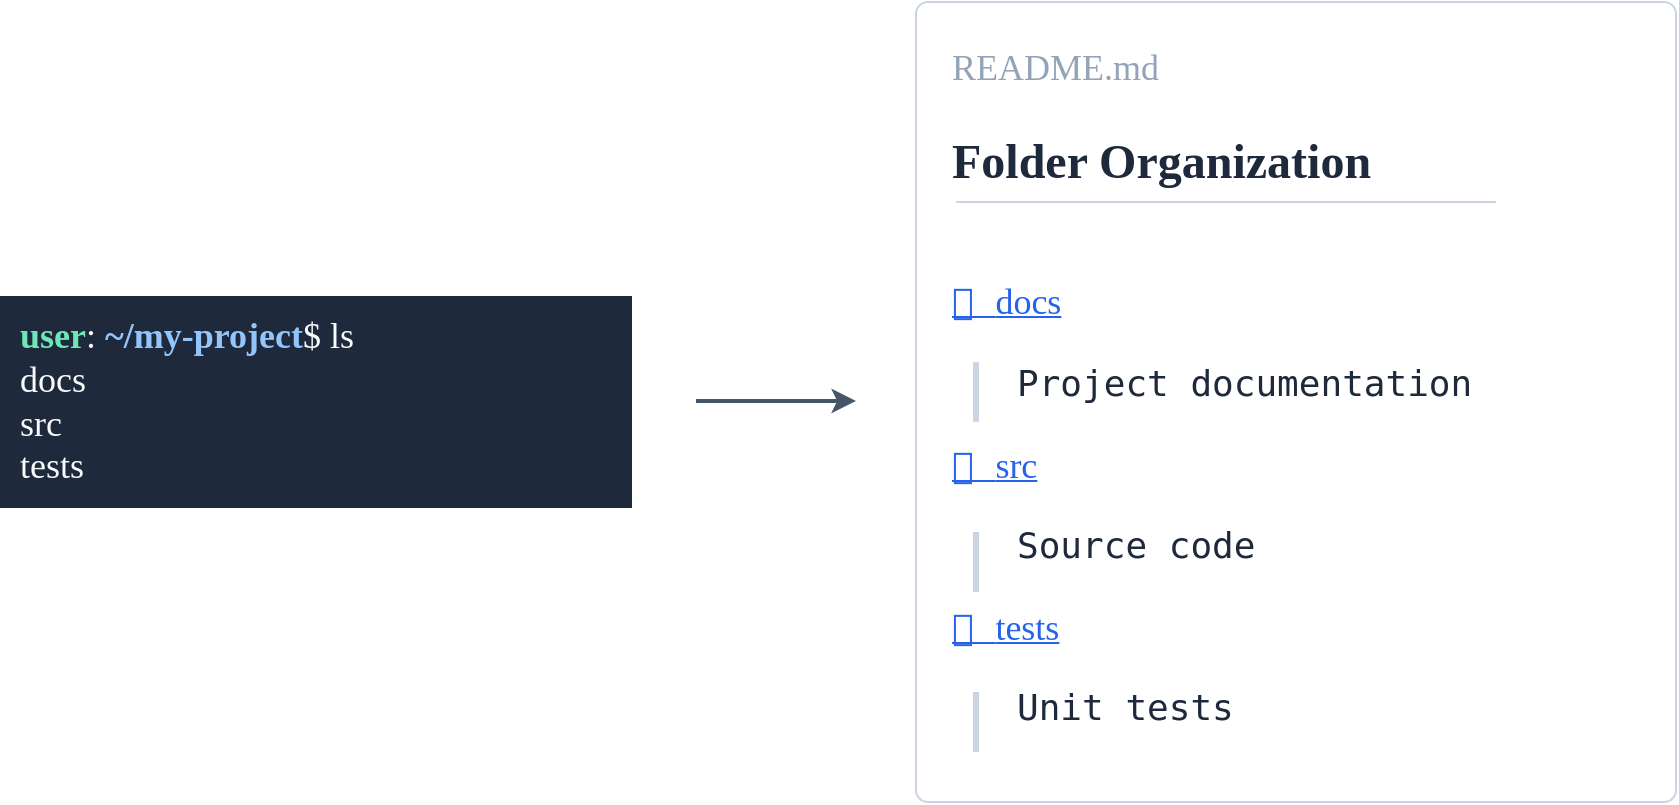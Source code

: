 <mxfile version="24.7.7">
  <diagram name="Page-1" id="DdlAW6VVzzKmOKyOV751">
    <mxGraphModel dx="2049" dy="1077" grid="1" gridSize="10" guides="1" tooltips="1" connect="1" arrows="1" fold="1" page="1" pageScale="1" pageWidth="827" pageHeight="1169" background="none" math="0" shadow="0">
      <root>
        <mxCell id="0" />
        <mxCell id="1" parent="0" />
        <mxCell id="cur5SF8jCTogybwonSVR-3" value="&lt;p style=&quot;line-height: 130%;&quot;&gt;&lt;/p&gt;&lt;div style=&quot;font-size: 18px;&quot; align=&quot;left&quot;&gt;&lt;font style=&quot;font-size: 18px;&quot; color=&quot;#6ee7b7&quot; face=&quot;Lucida Console&quot;&gt;&lt;b&gt;user&lt;/b&gt;&lt;/font&gt;&lt;font style=&quot;font-size: 18px;&quot; color=&quot;#f8fafc&quot; face=&quot;Lucida Console&quot;&gt;: &lt;/font&gt;&lt;font style=&quot;font-size: 18px;&quot; color=&quot;#93c5fd&quot; face=&quot;Lucida Console&quot;&gt;&lt;b&gt;~/my-project&lt;/b&gt;&lt;/font&gt;&lt;font style=&quot;font-size: 18px;&quot; color=&quot;#f8fafc&quot; face=&quot;Lucida Console&quot;&gt;$ ls&lt;br&gt;&lt;/font&gt;&lt;/div&gt;&lt;div style=&quot;font-size: 18px;&quot; align=&quot;left&quot;&gt;&lt;font style=&quot;font-size: 18px;&quot; color=&quot;#f8fafc&quot; face=&quot;Lucida Console&quot;&gt;docs&lt;/font&gt;&lt;/div&gt;&lt;div style=&quot;font-size: 18px;&quot; align=&quot;left&quot;&gt;&lt;font style=&quot;font-size: 18px;&quot; color=&quot;#f8fafc&quot; face=&quot;Lucida Console&quot;&gt;src&lt;/font&gt;&lt;/div&gt;&lt;div style=&quot;font-size: 18px;&quot; align=&quot;left&quot;&gt;&lt;font style=&quot;font-size: 18px;&quot; color=&quot;#f8fafc&quot; face=&quot;Lucida Console&quot;&gt;tests&lt;br&gt;&lt;/font&gt;&lt;/div&gt;&lt;p&gt;&lt;/p&gt;" style="rounded=0;whiteSpace=wrap;html=1;fillColor=#1e293b;align=left;strokeWidth=16;perimeterSpacing=0;strokeColor=#1E293B;" vertex="1" parent="1">
          <mxGeometry x="10" y="165" width="300" height="90" as="geometry" />
        </mxCell>
        <mxCell id="cur5SF8jCTogybwonSVR-4" value="" style="group" vertex="1" connectable="0" parent="1">
          <mxGeometry x="460" y="10" width="380" height="400" as="geometry" />
        </mxCell>
        <mxCell id="cur5SF8jCTogybwonSVR-5" value="" style="group" vertex="1" connectable="0" parent="cur5SF8jCTogybwonSVR-4">
          <mxGeometry width="380" height="400" as="geometry" />
        </mxCell>
        <mxCell id="cur5SF8jCTogybwonSVR-6" value="&lt;div align=&quot;left&quot; style=&quot;font-size: 18px;&quot;&gt;&lt;font style=&quot;font-size: 18px;&quot; face=&quot;Lucida Console&quot; color=&quot;#94a3b8&quot;&gt;&lt;span style=&quot;font-size: 18px;&quot;&gt;&lt;/span&gt;&lt;span style=&quot;font-size: 18px;&quot;&gt;&lt;/span&gt;README.md&lt;/font&gt;&lt;/div&gt;&lt;div&gt;&lt;font color=&quot;#94a3b8&quot;&gt;&lt;br&gt;&lt;/font&gt;&lt;/div&gt;&lt;div style=&quot;font-size: 22px;&quot;&gt;&lt;b style=&quot;font-size: 24px;&quot;&gt;&lt;font color=&quot;#1e293b&quot; style=&quot;font-size: 24px;&quot;&gt;Folder Organization&lt;br&gt;&lt;/font&gt;&lt;/b&gt;&lt;/div&gt;&lt;div style=&quot;font-size: 22px;&quot;&gt;&lt;font color=&quot;#1e293b&quot; style=&quot;font-size: 22px;&quot;&gt;&lt;br&gt;&lt;/font&gt;&lt;/div&gt;&lt;p dir=&quot;auto&quot;&gt;&lt;font color=&quot;#2563eb&quot;&gt;&lt;code&gt;&lt;u&gt;📂 &lt;font face=&quot;Lucida Console&quot;&gt;docs&lt;/font&gt;&lt;/u&gt;&lt;/code&gt;&lt;/font&gt;&lt;/p&gt;&lt;p dir=&quot;auto&quot;&gt;&lt;font face=&quot;Verdana&quot; color=&quot;#1e293b&quot;&gt;&lt;code&gt;&amp;nbsp;&amp;nbsp; Project documentation&lt;/code&gt;&lt;/font&gt;&lt;/p&gt;&lt;p dir=&quot;auto&quot;&gt;&lt;font color=&quot;#2563eb&quot;&gt;&lt;code&gt;&lt;u&gt;📂 &lt;font face=&quot;Lucida Console&quot;&gt;src&lt;/font&gt;&lt;/u&gt;&lt;/code&gt;&lt;/font&gt;&lt;/p&gt;&lt;p dir=&quot;auto&quot;&gt;&lt;font face=&quot;Verdana&quot; color=&quot;#1e293b&quot;&gt;&lt;code&gt;&amp;nbsp;&amp;nbsp; Source code&lt;/code&gt;&lt;/font&gt;&lt;/p&gt;&lt;p dir=&quot;auto&quot;&gt;&lt;font color=&quot;#2563eb&quot;&gt;&lt;code&gt;&lt;u&gt;📂 &lt;font face=&quot;Lucida Console&quot;&gt;tests&lt;/font&gt;&lt;/u&gt;&lt;/code&gt;&lt;/font&gt;&lt;/p&gt;&lt;p dir=&quot;auto&quot;&gt;&lt;font face=&quot;Verdana&quot; color=&quot;#1e293b&quot;&gt;&lt;code&gt;&amp;nbsp;&amp;nbsp; Unit tests&lt;/code&gt;&lt;/font&gt;&lt;font face=&quot;Verdana&quot; color=&quot;#1e293b&quot;&gt;&lt;code&gt;&lt;font face=&quot;Lucida Console&quot;&gt;&lt;/font&gt;&lt;/code&gt;&lt;/font&gt;&lt;/p&gt;" style="rounded=1;whiteSpace=wrap;html=1;strokeColor=#cbd5e1;align=left;fontFamily=Verdana;fontSize=18;verticalAlign=top;glass=0;spacing=18;arcSize=12;absoluteArcSize=1;" vertex="1" parent="cur5SF8jCTogybwonSVR-5">
          <mxGeometry width="380" height="400" as="geometry" />
        </mxCell>
        <mxCell id="cur5SF8jCTogybwonSVR-7" value="" style="group" vertex="1" connectable="0" parent="cur5SF8jCTogybwonSVR-5">
          <mxGeometry x="30" y="180" height="195" as="geometry" />
        </mxCell>
        <mxCell id="cur5SF8jCTogybwonSVR-8" value="" style="endArrow=none;html=1;rounded=0;strokeColor=#CBD5E1;strokeWidth=3;" edge="1" parent="cur5SF8jCTogybwonSVR-7">
          <mxGeometry width="50" height="50" relative="1" as="geometry">
            <mxPoint y="30" as="sourcePoint" />
            <mxPoint as="targetPoint" />
          </mxGeometry>
        </mxCell>
        <mxCell id="cur5SF8jCTogybwonSVR-9" value="" style="endArrow=none;html=1;rounded=0;strokeColor=#CBD5E1;strokeWidth=3;" edge="1" parent="cur5SF8jCTogybwonSVR-7">
          <mxGeometry width="50" height="50" relative="1" as="geometry">
            <mxPoint y="115" as="sourcePoint" />
            <mxPoint y="85" as="targetPoint" />
          </mxGeometry>
        </mxCell>
        <mxCell id="cur5SF8jCTogybwonSVR-10" value="" style="endArrow=none;html=1;rounded=0;strokeColor=#CBD5E1;strokeWidth=3;" edge="1" parent="cur5SF8jCTogybwonSVR-7">
          <mxGeometry width="50" height="50" relative="1" as="geometry">
            <mxPoint y="195" as="sourcePoint" />
            <mxPoint y="165" as="targetPoint" />
          </mxGeometry>
        </mxCell>
        <mxCell id="cur5SF8jCTogybwonSVR-11" value="" style="endArrow=none;html=1;rounded=0;strokeColor=#CBD5E1;exitX=0.763;exitY=0.25;exitDx=0;exitDy=0;exitPerimeter=0;" edge="1" parent="cur5SF8jCTogybwonSVR-4" source="cur5SF8jCTogybwonSVR-6">
          <mxGeometry width="50" height="50" relative="1" as="geometry">
            <mxPoint x="250" y="100" as="sourcePoint" />
            <mxPoint x="20" y="100" as="targetPoint" />
          </mxGeometry>
        </mxCell>
        <mxCell id="cur5SF8jCTogybwonSVR-12" value="" style="endArrow=classic;html=1;rounded=0;strokeWidth=2;strokeColor=#475569;" edge="1" parent="1">
          <mxGeometry width="50" height="50" relative="1" as="geometry">
            <mxPoint x="350" y="209.5" as="sourcePoint" />
            <mxPoint x="430" y="209.5" as="targetPoint" />
          </mxGeometry>
        </mxCell>
      </root>
    </mxGraphModel>
  </diagram>
</mxfile>

